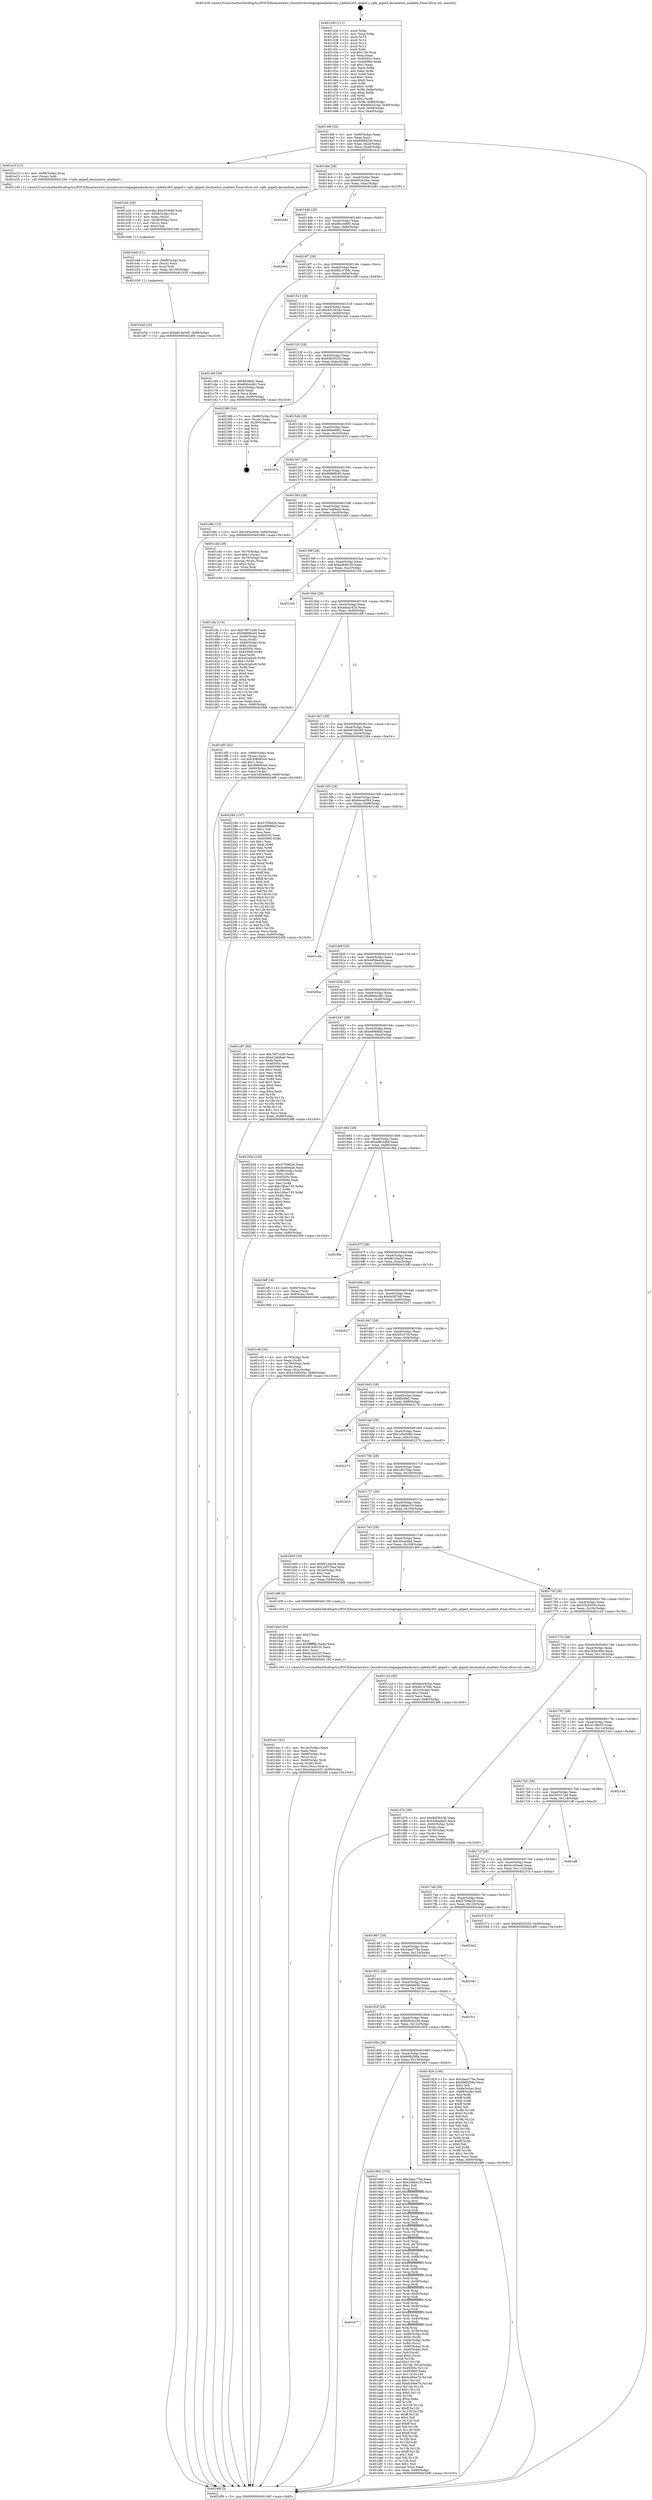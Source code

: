 digraph "0x401430" {
  label = "0x401430 (/mnt/c/Users/mathe/Desktop/tcc/POCII/binaries/extr_linuxdriversstagingmediadavinci_vpfedm365_ipipeif.c_vpfe_ipipeif_decimation_enabled_Final-ollvm.out::main(0))"
  labelloc = "t"
  node[shape=record]

  Entry [label="",width=0.3,height=0.3,shape=circle,fillcolor=black,style=filled]
  "0x40149f" [label="{
     0x40149f [32]\l
     | [instrs]\l
     &nbsp;&nbsp;0x40149f \<+6\>: mov -0x90(%rbp),%eax\l
     &nbsp;&nbsp;0x4014a5 \<+2\>: mov %eax,%ecx\l
     &nbsp;&nbsp;0x4014a7 \<+6\>: sub $0x80f3b236,%ecx\l
     &nbsp;&nbsp;0x4014ad \<+6\>: mov %eax,-0xa4(%rbp)\l
     &nbsp;&nbsp;0x4014b3 \<+6\>: mov %ecx,-0xa8(%rbp)\l
     &nbsp;&nbsp;0x4014b9 \<+6\>: je 0000000000401e1f \<main+0x9ef\>\l
  }"]
  "0x401e1f" [label="{
     0x401e1f [12]\l
     | [instrs]\l
     &nbsp;&nbsp;0x401e1f \<+4\>: mov -0x68(%rbp),%rax\l
     &nbsp;&nbsp;0x401e23 \<+3\>: mov (%rax),%rdi\l
     &nbsp;&nbsp;0x401e26 \<+5\>: call 0000000000401240 \<vpfe_ipipeif_decimation_enabled\>\l
     | [calls]\l
     &nbsp;&nbsp;0x401240 \{1\} (/mnt/c/Users/mathe/Desktop/tcc/POCII/binaries/extr_linuxdriversstagingmediadavinci_vpfedm365_ipipeif.c_vpfe_ipipeif_decimation_enabled_Final-ollvm.out::vpfe_ipipeif_decimation_enabled)\l
  }"]
  "0x4014bf" [label="{
     0x4014bf [28]\l
     | [instrs]\l
     &nbsp;&nbsp;0x4014bf \<+5\>: jmp 00000000004014c4 \<main+0x94\>\l
     &nbsp;&nbsp;0x4014c4 \<+6\>: mov -0xa4(%rbp),%eax\l
     &nbsp;&nbsp;0x4014ca \<+5\>: sub $0x852a34ac,%eax\l
     &nbsp;&nbsp;0x4014cf \<+6\>: mov %eax,-0xac(%rbp)\l
     &nbsp;&nbsp;0x4014d5 \<+6\>: je 0000000000402481 \<main+0x1051\>\l
  }"]
  Exit [label="",width=0.3,height=0.3,shape=circle,fillcolor=black,style=filled,peripheries=2]
  "0x402481" [label="{
     0x402481\l
  }", style=dashed]
  "0x4014db" [label="{
     0x4014db [28]\l
     | [instrs]\l
     &nbsp;&nbsp;0x4014db \<+5\>: jmp 00000000004014e0 \<main+0xb0\>\l
     &nbsp;&nbsp;0x4014e0 \<+6\>: mov -0xa4(%rbp),%eax\l
     &nbsp;&nbsp;0x4014e6 \<+5\>: sub $0x88cc0890,%eax\l
     &nbsp;&nbsp;0x4014eb \<+6\>: mov %eax,-0xb0(%rbp)\l
     &nbsp;&nbsp;0x4014f1 \<+6\>: je 0000000000402041 \<main+0xc11\>\l
  }"]
  "0x401e5d" [label="{
     0x401e5d [15]\l
     | [instrs]\l
     &nbsp;&nbsp;0x401e5d \<+10\>: movl $0xb819a595,-0x90(%rbp)\l
     &nbsp;&nbsp;0x401e67 \<+5\>: jmp 00000000004024f9 \<main+0x10c9\>\l
  }"]
  "0x402041" [label="{
     0x402041\l
  }", style=dashed]
  "0x4014f7" [label="{
     0x4014f7 [28]\l
     | [instrs]\l
     &nbsp;&nbsp;0x4014f7 \<+5\>: jmp 00000000004014fc \<main+0xcc\>\l
     &nbsp;&nbsp;0x4014fc \<+6\>: mov -0xa4(%rbp),%eax\l
     &nbsp;&nbsp;0x401502 \<+5\>: sub $0x8d14708c,%eax\l
     &nbsp;&nbsp;0x401507 \<+6\>: mov %eax,-0xb4(%rbp)\l
     &nbsp;&nbsp;0x40150d \<+6\>: je 0000000000401c69 \<main+0x839\>\l
  }"]
  "0x401e48" [label="{
     0x401e48 [21]\l
     | [instrs]\l
     &nbsp;&nbsp;0x401e48 \<+4\>: mov -0x68(%rbp),%rcx\l
     &nbsp;&nbsp;0x401e4c \<+3\>: mov (%rcx),%rcx\l
     &nbsp;&nbsp;0x401e4f \<+3\>: mov %rcx,%rdi\l
     &nbsp;&nbsp;0x401e52 \<+6\>: mov %eax,-0x150(%rbp)\l
     &nbsp;&nbsp;0x401e58 \<+5\>: call 0000000000401030 \<free@plt\>\l
     | [calls]\l
     &nbsp;&nbsp;0x401030 \{1\} (unknown)\l
  }"]
  "0x401c69" [label="{
     0x401c69 [30]\l
     | [instrs]\l
     &nbsp;&nbsp;0x401c69 \<+5\>: mov $0x8828bfc,%eax\l
     &nbsp;&nbsp;0x401c6e \<+5\>: mov $0xd064cdb1,%ecx\l
     &nbsp;&nbsp;0x401c73 \<+3\>: mov -0x2c(%rbp),%edx\l
     &nbsp;&nbsp;0x401c76 \<+3\>: cmp $0x0,%edx\l
     &nbsp;&nbsp;0x401c79 \<+3\>: cmove %ecx,%eax\l
     &nbsp;&nbsp;0x401c7c \<+6\>: mov %eax,-0x90(%rbp)\l
     &nbsp;&nbsp;0x401c82 \<+5\>: jmp 00000000004024f9 \<main+0x10c9\>\l
  }"]
  "0x401513" [label="{
     0x401513 [28]\l
     | [instrs]\l
     &nbsp;&nbsp;0x401513 \<+5\>: jmp 0000000000401518 \<main+0xe8\>\l
     &nbsp;&nbsp;0x401518 \<+6\>: mov -0xa4(%rbp),%eax\l
     &nbsp;&nbsp;0x40151e \<+5\>: sub $0x9313e1dc,%eax\l
     &nbsp;&nbsp;0x401523 \<+6\>: mov %eax,-0xb8(%rbp)\l
     &nbsp;&nbsp;0x401529 \<+6\>: je 0000000000401e6c \<main+0xa3c\>\l
  }"]
  "0x401e2b" [label="{
     0x401e2b [29]\l
     | [instrs]\l
     &nbsp;&nbsp;0x401e2b \<+10\>: movabs $0x4030d6,%rdi\l
     &nbsp;&nbsp;0x401e35 \<+4\>: mov -0x58(%rbp),%rcx\l
     &nbsp;&nbsp;0x401e39 \<+2\>: mov %eax,(%rcx)\l
     &nbsp;&nbsp;0x401e3b \<+4\>: mov -0x58(%rbp),%rcx\l
     &nbsp;&nbsp;0x401e3f \<+2\>: mov (%rcx),%esi\l
     &nbsp;&nbsp;0x401e41 \<+2\>: mov $0x0,%al\l
     &nbsp;&nbsp;0x401e43 \<+5\>: call 0000000000401040 \<printf@plt\>\l
     | [calls]\l
     &nbsp;&nbsp;0x401040 \{1\} (unknown)\l
  }"]
  "0x401e6c" [label="{
     0x401e6c\l
  }", style=dashed]
  "0x40152f" [label="{
     0x40152f [28]\l
     | [instrs]\l
     &nbsp;&nbsp;0x40152f \<+5\>: jmp 0000000000401534 \<main+0x104\>\l
     &nbsp;&nbsp;0x401534 \<+6\>: mov -0xa4(%rbp),%eax\l
     &nbsp;&nbsp;0x40153a \<+5\>: sub $0x94625253,%eax\l
     &nbsp;&nbsp;0x40153f \<+6\>: mov %eax,-0xbc(%rbp)\l
     &nbsp;&nbsp;0x401545 \<+6\>: je 0000000000402389 \<main+0xf59\>\l
  }"]
  "0x401dcc" [label="{
     0x401dcc [41]\l
     | [instrs]\l
     &nbsp;&nbsp;0x401dcc \<+6\>: mov -0x14c(%rbp),%ecx\l
     &nbsp;&nbsp;0x401dd2 \<+3\>: imul %eax,%ecx\l
     &nbsp;&nbsp;0x401dd5 \<+4\>: mov -0x68(%rbp),%rsi\l
     &nbsp;&nbsp;0x401dd9 \<+3\>: mov (%rsi),%rsi\l
     &nbsp;&nbsp;0x401ddc \<+4\>: mov -0x60(%rbp),%rdi\l
     &nbsp;&nbsp;0x401de0 \<+3\>: movslq (%rdi),%rdi\l
     &nbsp;&nbsp;0x401de3 \<+3\>: mov %ecx,(%rsi,%rdi,4)\l
     &nbsp;&nbsp;0x401de6 \<+10\>: movl $0xadaa2425,-0x90(%rbp)\l
     &nbsp;&nbsp;0x401df0 \<+5\>: jmp 00000000004024f9 \<main+0x10c9\>\l
  }"]
  "0x402389" [label="{
     0x402389 [24]\l
     | [instrs]\l
     &nbsp;&nbsp;0x402389 \<+7\>: mov -0x88(%rbp),%rax\l
     &nbsp;&nbsp;0x402390 \<+2\>: mov (%rax),%eax\l
     &nbsp;&nbsp;0x402392 \<+4\>: lea -0x28(%rbp),%rsp\l
     &nbsp;&nbsp;0x402396 \<+1\>: pop %rbx\l
     &nbsp;&nbsp;0x402397 \<+2\>: pop %r12\l
     &nbsp;&nbsp;0x402399 \<+2\>: pop %r13\l
     &nbsp;&nbsp;0x40239b \<+2\>: pop %r14\l
     &nbsp;&nbsp;0x40239d \<+2\>: pop %r15\l
     &nbsp;&nbsp;0x40239f \<+1\>: pop %rbp\l
     &nbsp;&nbsp;0x4023a0 \<+1\>: ret\l
  }"]
  "0x40154b" [label="{
     0x40154b [28]\l
     | [instrs]\l
     &nbsp;&nbsp;0x40154b \<+5\>: jmp 0000000000401550 \<main+0x120\>\l
     &nbsp;&nbsp;0x401550 \<+6\>: mov -0xa4(%rbp),%eax\l
     &nbsp;&nbsp;0x401556 \<+5\>: sub $0x969a9d82,%eax\l
     &nbsp;&nbsp;0x40155b \<+6\>: mov %eax,-0xc0(%rbp)\l
     &nbsp;&nbsp;0x401561 \<+6\>: je 0000000000401b7e \<main+0x74e\>\l
  }"]
  "0x401da4" [label="{
     0x401da4 [40]\l
     | [instrs]\l
     &nbsp;&nbsp;0x401da4 \<+5\>: mov $0x2,%ecx\l
     &nbsp;&nbsp;0x401da9 \<+1\>: cltd\l
     &nbsp;&nbsp;0x401daa \<+2\>: idiv %ecx\l
     &nbsp;&nbsp;0x401dac \<+6\>: imul $0xfffffffe,%edx,%ecx\l
     &nbsp;&nbsp;0x401db2 \<+6\>: sub $0xdc3cb325,%ecx\l
     &nbsp;&nbsp;0x401db8 \<+3\>: add $0x1,%ecx\l
     &nbsp;&nbsp;0x401dbb \<+6\>: add $0xdc3cb325,%ecx\l
     &nbsp;&nbsp;0x401dc1 \<+6\>: mov %ecx,-0x14c(%rbp)\l
     &nbsp;&nbsp;0x401dc7 \<+5\>: call 0000000000401160 \<next_i\>\l
     | [calls]\l
     &nbsp;&nbsp;0x401160 \{1\} (/mnt/c/Users/mathe/Desktop/tcc/POCII/binaries/extr_linuxdriversstagingmediadavinci_vpfedm365_ipipeif.c_vpfe_ipipeif_decimation_enabled_Final-ollvm.out::next_i)\l
  }"]
  "0x401b7e" [label="{
     0x401b7e\l
  }", style=dashed]
  "0x401567" [label="{
     0x401567 [28]\l
     | [instrs]\l
     &nbsp;&nbsp;0x401567 \<+5\>: jmp 000000000040156c \<main+0x13c\>\l
     &nbsp;&nbsp;0x40156c \<+6\>: mov -0xa4(%rbp),%eax\l
     &nbsp;&nbsp;0x401572 \<+5\>: sub $0x99886c83,%eax\l
     &nbsp;&nbsp;0x401577 \<+6\>: mov %eax,-0xc4(%rbp)\l
     &nbsp;&nbsp;0x40157d \<+6\>: je 0000000000401d6c \<main+0x93c\>\l
  }"]
  "0x401cfa" [label="{
     0x401cfa [114]\l
     | [instrs]\l
     &nbsp;&nbsp;0x401cfa \<+5\>: mov $0x76f7c236,%ecx\l
     &nbsp;&nbsp;0x401cff \<+5\>: mov $0x99886c83,%edx\l
     &nbsp;&nbsp;0x401d04 \<+4\>: mov -0x68(%rbp),%rdi\l
     &nbsp;&nbsp;0x401d08 \<+3\>: mov %rax,(%rdi)\l
     &nbsp;&nbsp;0x401d0b \<+4\>: mov -0x60(%rbp),%rax\l
     &nbsp;&nbsp;0x401d0f \<+6\>: movl $0x0,(%rax)\l
     &nbsp;&nbsp;0x401d15 \<+7\>: mov 0x40505c,%esi\l
     &nbsp;&nbsp;0x401d1c \<+8\>: mov 0x405060,%r8d\l
     &nbsp;&nbsp;0x401d24 \<+3\>: mov %esi,%r9d\l
     &nbsp;&nbsp;0x401d27 \<+7\>: sub $0xcb2afcc9,%r9d\l
     &nbsp;&nbsp;0x401d2e \<+4\>: sub $0x1,%r9d\l
     &nbsp;&nbsp;0x401d32 \<+7\>: add $0xcb2afcc9,%r9d\l
     &nbsp;&nbsp;0x401d39 \<+4\>: imul %r9d,%esi\l
     &nbsp;&nbsp;0x401d3d \<+3\>: and $0x1,%esi\l
     &nbsp;&nbsp;0x401d40 \<+3\>: cmp $0x0,%esi\l
     &nbsp;&nbsp;0x401d43 \<+4\>: sete %r10b\l
     &nbsp;&nbsp;0x401d47 \<+4\>: cmp $0xa,%r8d\l
     &nbsp;&nbsp;0x401d4b \<+4\>: setl %r11b\l
     &nbsp;&nbsp;0x401d4f \<+3\>: mov %r10b,%bl\l
     &nbsp;&nbsp;0x401d52 \<+3\>: and %r11b,%bl\l
     &nbsp;&nbsp;0x401d55 \<+3\>: xor %r11b,%r10b\l
     &nbsp;&nbsp;0x401d58 \<+3\>: or %r10b,%bl\l
     &nbsp;&nbsp;0x401d5b \<+3\>: test $0x1,%bl\l
     &nbsp;&nbsp;0x401d5e \<+3\>: cmovne %edx,%ecx\l
     &nbsp;&nbsp;0x401d61 \<+6\>: mov %ecx,-0x90(%rbp)\l
     &nbsp;&nbsp;0x401d67 \<+5\>: jmp 00000000004024f9 \<main+0x10c9\>\l
  }"]
  "0x401d6c" [label="{
     0x401d6c [15]\l
     | [instrs]\l
     &nbsp;&nbsp;0x401d6c \<+10\>: movl $0x345ec69a,-0x90(%rbp)\l
     &nbsp;&nbsp;0x401d76 \<+5\>: jmp 00000000004024f9 \<main+0x10c9\>\l
  }"]
  "0x401583" [label="{
     0x401583 [28]\l
     | [instrs]\l
     &nbsp;&nbsp;0x401583 \<+5\>: jmp 0000000000401588 \<main+0x158\>\l
     &nbsp;&nbsp;0x401588 \<+6\>: mov -0xa4(%rbp),%eax\l
     &nbsp;&nbsp;0x40158e \<+5\>: sub $0xa7a6dba0,%eax\l
     &nbsp;&nbsp;0x401593 \<+6\>: mov %eax,-0xc8(%rbp)\l
     &nbsp;&nbsp;0x401599 \<+6\>: je 0000000000401cdd \<main+0x8ad\>\l
  }"]
  "0x401c0f" [label="{
     0x401c0f [30]\l
     | [instrs]\l
     &nbsp;&nbsp;0x401c0f \<+4\>: mov -0x78(%rbp),%rdi\l
     &nbsp;&nbsp;0x401c13 \<+2\>: mov %eax,(%rdi)\l
     &nbsp;&nbsp;0x401c15 \<+4\>: mov -0x78(%rbp),%rdi\l
     &nbsp;&nbsp;0x401c19 \<+2\>: mov (%rdi),%eax\l
     &nbsp;&nbsp;0x401c1b \<+3\>: mov %eax,-0x2c(%rbp)\l
     &nbsp;&nbsp;0x401c1e \<+10\>: movl $0x3329203e,-0x90(%rbp)\l
     &nbsp;&nbsp;0x401c28 \<+5\>: jmp 00000000004024f9 \<main+0x10c9\>\l
  }"]
  "0x401cdd" [label="{
     0x401cdd [29]\l
     | [instrs]\l
     &nbsp;&nbsp;0x401cdd \<+4\>: mov -0x70(%rbp),%rax\l
     &nbsp;&nbsp;0x401ce1 \<+6\>: movl $0x1,(%rax)\l
     &nbsp;&nbsp;0x401ce7 \<+4\>: mov -0x70(%rbp),%rax\l
     &nbsp;&nbsp;0x401ceb \<+3\>: movslq (%rax),%rax\l
     &nbsp;&nbsp;0x401cee \<+4\>: shl $0x2,%rax\l
     &nbsp;&nbsp;0x401cf2 \<+3\>: mov %rax,%rdi\l
     &nbsp;&nbsp;0x401cf5 \<+5\>: call 0000000000401050 \<malloc@plt\>\l
     | [calls]\l
     &nbsp;&nbsp;0x401050 \{1\} (unknown)\l
  }"]
  "0x40159f" [label="{
     0x40159f [28]\l
     | [instrs]\l
     &nbsp;&nbsp;0x40159f \<+5\>: jmp 00000000004015a4 \<main+0x174\>\l
     &nbsp;&nbsp;0x4015a4 \<+6\>: mov -0xa4(%rbp),%eax\l
     &nbsp;&nbsp;0x4015aa \<+5\>: sub $0xac6061f5,%eax\l
     &nbsp;&nbsp;0x4015af \<+6\>: mov %eax,-0xcc(%rbp)\l
     &nbsp;&nbsp;0x4015b5 \<+6\>: je 0000000000402169 \<main+0xd39\>\l
  }"]
  "0x401877" [label="{
     0x401877\l
  }", style=dashed]
  "0x402169" [label="{
     0x402169\l
  }", style=dashed]
  "0x4015bb" [label="{
     0x4015bb [28]\l
     | [instrs]\l
     &nbsp;&nbsp;0x4015bb \<+5\>: jmp 00000000004015c0 \<main+0x190\>\l
     &nbsp;&nbsp;0x4015c0 \<+6\>: mov -0xa4(%rbp),%eax\l
     &nbsp;&nbsp;0x4015c6 \<+5\>: sub $0xadaa2425,%eax\l
     &nbsp;&nbsp;0x4015cb \<+6\>: mov %eax,-0xd0(%rbp)\l
     &nbsp;&nbsp;0x4015d1 \<+6\>: je 0000000000401df5 \<main+0x9c5\>\l
  }"]
  "0x401993" [label="{
     0x401993 [370]\l
     | [instrs]\l
     &nbsp;&nbsp;0x401993 \<+5\>: mov $0x5aea779a,%eax\l
     &nbsp;&nbsp;0x401998 \<+5\>: mov $0x248b6103,%ecx\l
     &nbsp;&nbsp;0x40199d \<+2\>: mov $0x1,%dl\l
     &nbsp;&nbsp;0x40199f \<+3\>: mov %rsp,%rsi\l
     &nbsp;&nbsp;0x4019a2 \<+4\>: add $0xfffffffffffffff0,%rsi\l
     &nbsp;&nbsp;0x4019a6 \<+3\>: mov %rsi,%rsp\l
     &nbsp;&nbsp;0x4019a9 \<+7\>: mov %rsi,-0x88(%rbp)\l
     &nbsp;&nbsp;0x4019b0 \<+3\>: mov %rsp,%rsi\l
     &nbsp;&nbsp;0x4019b3 \<+4\>: add $0xfffffffffffffff0,%rsi\l
     &nbsp;&nbsp;0x4019b7 \<+3\>: mov %rsi,%rsp\l
     &nbsp;&nbsp;0x4019ba \<+3\>: mov %rsp,%rdi\l
     &nbsp;&nbsp;0x4019bd \<+4\>: add $0xfffffffffffffff0,%rdi\l
     &nbsp;&nbsp;0x4019c1 \<+3\>: mov %rdi,%rsp\l
     &nbsp;&nbsp;0x4019c4 \<+4\>: mov %rdi,-0x80(%rbp)\l
     &nbsp;&nbsp;0x4019c8 \<+3\>: mov %rsp,%rdi\l
     &nbsp;&nbsp;0x4019cb \<+4\>: add $0xfffffffffffffff0,%rdi\l
     &nbsp;&nbsp;0x4019cf \<+3\>: mov %rdi,%rsp\l
     &nbsp;&nbsp;0x4019d2 \<+4\>: mov %rdi,-0x78(%rbp)\l
     &nbsp;&nbsp;0x4019d6 \<+3\>: mov %rsp,%rdi\l
     &nbsp;&nbsp;0x4019d9 \<+4\>: add $0xfffffffffffffff0,%rdi\l
     &nbsp;&nbsp;0x4019dd \<+3\>: mov %rdi,%rsp\l
     &nbsp;&nbsp;0x4019e0 \<+4\>: mov %rdi,-0x70(%rbp)\l
     &nbsp;&nbsp;0x4019e4 \<+3\>: mov %rsp,%rdi\l
     &nbsp;&nbsp;0x4019e7 \<+4\>: add $0xfffffffffffffff0,%rdi\l
     &nbsp;&nbsp;0x4019eb \<+3\>: mov %rdi,%rsp\l
     &nbsp;&nbsp;0x4019ee \<+4\>: mov %rdi,-0x68(%rbp)\l
     &nbsp;&nbsp;0x4019f2 \<+3\>: mov %rsp,%rdi\l
     &nbsp;&nbsp;0x4019f5 \<+4\>: add $0xfffffffffffffff0,%rdi\l
     &nbsp;&nbsp;0x4019f9 \<+3\>: mov %rdi,%rsp\l
     &nbsp;&nbsp;0x4019fc \<+4\>: mov %rdi,-0x60(%rbp)\l
     &nbsp;&nbsp;0x401a00 \<+3\>: mov %rsp,%rdi\l
     &nbsp;&nbsp;0x401a03 \<+4\>: add $0xfffffffffffffff0,%rdi\l
     &nbsp;&nbsp;0x401a07 \<+3\>: mov %rdi,%rsp\l
     &nbsp;&nbsp;0x401a0a \<+4\>: mov %rdi,-0x58(%rbp)\l
     &nbsp;&nbsp;0x401a0e \<+3\>: mov %rsp,%rdi\l
     &nbsp;&nbsp;0x401a11 \<+4\>: add $0xfffffffffffffff0,%rdi\l
     &nbsp;&nbsp;0x401a15 \<+3\>: mov %rdi,%rsp\l
     &nbsp;&nbsp;0x401a18 \<+4\>: mov %rdi,-0x50(%rbp)\l
     &nbsp;&nbsp;0x401a1c \<+3\>: mov %rsp,%rdi\l
     &nbsp;&nbsp;0x401a1f \<+4\>: add $0xfffffffffffffff0,%rdi\l
     &nbsp;&nbsp;0x401a23 \<+3\>: mov %rdi,%rsp\l
     &nbsp;&nbsp;0x401a26 \<+4\>: mov %rdi,-0x48(%rbp)\l
     &nbsp;&nbsp;0x401a2a \<+3\>: mov %rsp,%rdi\l
     &nbsp;&nbsp;0x401a2d \<+4\>: add $0xfffffffffffffff0,%rdi\l
     &nbsp;&nbsp;0x401a31 \<+3\>: mov %rdi,%rsp\l
     &nbsp;&nbsp;0x401a34 \<+4\>: mov %rdi,-0x40(%rbp)\l
     &nbsp;&nbsp;0x401a38 \<+3\>: mov %rsp,%rdi\l
     &nbsp;&nbsp;0x401a3b \<+4\>: add $0xfffffffffffffff0,%rdi\l
     &nbsp;&nbsp;0x401a3f \<+3\>: mov %rdi,%rsp\l
     &nbsp;&nbsp;0x401a42 \<+4\>: mov %rdi,-0x38(%rbp)\l
     &nbsp;&nbsp;0x401a46 \<+7\>: mov -0x88(%rbp),%rdi\l
     &nbsp;&nbsp;0x401a4d \<+6\>: movl $0x0,(%rdi)\l
     &nbsp;&nbsp;0x401a53 \<+7\>: mov -0x94(%rbp),%r8d\l
     &nbsp;&nbsp;0x401a5a \<+3\>: mov %r8d,(%rsi)\l
     &nbsp;&nbsp;0x401a5d \<+4\>: mov -0x80(%rbp),%rdi\l
     &nbsp;&nbsp;0x401a61 \<+7\>: mov -0xa0(%rbp),%r9\l
     &nbsp;&nbsp;0x401a68 \<+3\>: mov %r9,(%rdi)\l
     &nbsp;&nbsp;0x401a6b \<+3\>: cmpl $0x2,(%rsi)\l
     &nbsp;&nbsp;0x401a6e \<+4\>: setne %r10b\l
     &nbsp;&nbsp;0x401a72 \<+4\>: and $0x1,%r10b\l
     &nbsp;&nbsp;0x401a76 \<+4\>: mov %r10b,-0x2d(%rbp)\l
     &nbsp;&nbsp;0x401a7a \<+8\>: mov 0x40505c,%r11d\l
     &nbsp;&nbsp;0x401a82 \<+7\>: mov 0x405060,%ebx\l
     &nbsp;&nbsp;0x401a89 \<+3\>: mov %r11d,%r14d\l
     &nbsp;&nbsp;0x401a8c \<+7\>: sub $0x6c06ee7b,%r14d\l
     &nbsp;&nbsp;0x401a93 \<+4\>: sub $0x1,%r14d\l
     &nbsp;&nbsp;0x401a97 \<+7\>: add $0x6c06ee7b,%r14d\l
     &nbsp;&nbsp;0x401a9e \<+4\>: imul %r14d,%r11d\l
     &nbsp;&nbsp;0x401aa2 \<+4\>: and $0x1,%r11d\l
     &nbsp;&nbsp;0x401aa6 \<+4\>: cmp $0x0,%r11d\l
     &nbsp;&nbsp;0x401aaa \<+4\>: sete %r10b\l
     &nbsp;&nbsp;0x401aae \<+3\>: cmp $0xa,%ebx\l
     &nbsp;&nbsp;0x401ab1 \<+4\>: setl %r15b\l
     &nbsp;&nbsp;0x401ab5 \<+3\>: mov %r10b,%r12b\l
     &nbsp;&nbsp;0x401ab8 \<+4\>: xor $0xff,%r12b\l
     &nbsp;&nbsp;0x401abc \<+3\>: mov %r15b,%r13b\l
     &nbsp;&nbsp;0x401abf \<+4\>: xor $0xff,%r13b\l
     &nbsp;&nbsp;0x401ac3 \<+3\>: xor $0x1,%dl\l
     &nbsp;&nbsp;0x401ac6 \<+3\>: mov %r12b,%sil\l
     &nbsp;&nbsp;0x401ac9 \<+4\>: and $0xff,%sil\l
     &nbsp;&nbsp;0x401acd \<+3\>: and %dl,%r10b\l
     &nbsp;&nbsp;0x401ad0 \<+3\>: mov %r13b,%dil\l
     &nbsp;&nbsp;0x401ad3 \<+4\>: and $0xff,%dil\l
     &nbsp;&nbsp;0x401ad7 \<+3\>: and %dl,%r15b\l
     &nbsp;&nbsp;0x401ada \<+3\>: or %r10b,%sil\l
     &nbsp;&nbsp;0x401add \<+3\>: or %r15b,%dil\l
     &nbsp;&nbsp;0x401ae0 \<+3\>: xor %dil,%sil\l
     &nbsp;&nbsp;0x401ae3 \<+3\>: or %r13b,%r12b\l
     &nbsp;&nbsp;0x401ae6 \<+4\>: xor $0xff,%r12b\l
     &nbsp;&nbsp;0x401aea \<+3\>: or $0x1,%dl\l
     &nbsp;&nbsp;0x401aed \<+3\>: and %dl,%r12b\l
     &nbsp;&nbsp;0x401af0 \<+3\>: or %r12b,%sil\l
     &nbsp;&nbsp;0x401af3 \<+4\>: test $0x1,%sil\l
     &nbsp;&nbsp;0x401af7 \<+3\>: cmovne %ecx,%eax\l
     &nbsp;&nbsp;0x401afa \<+6\>: mov %eax,-0x90(%rbp)\l
     &nbsp;&nbsp;0x401b00 \<+5\>: jmp 00000000004024f9 \<main+0x10c9\>\l
  }"]
  "0x401df5" [label="{
     0x401df5 [42]\l
     | [instrs]\l
     &nbsp;&nbsp;0x401df5 \<+4\>: mov -0x60(%rbp),%rax\l
     &nbsp;&nbsp;0x401df9 \<+2\>: mov (%rax),%ecx\l
     &nbsp;&nbsp;0x401dfb \<+6\>: sub $0x308092e4,%ecx\l
     &nbsp;&nbsp;0x401e01 \<+3\>: add $0x1,%ecx\l
     &nbsp;&nbsp;0x401e04 \<+6\>: add $0x308092e4,%ecx\l
     &nbsp;&nbsp;0x401e0a \<+4\>: mov -0x60(%rbp),%rax\l
     &nbsp;&nbsp;0x401e0e \<+2\>: mov %ecx,(%rax)\l
     &nbsp;&nbsp;0x401e10 \<+10\>: movl $0x345ec69a,-0x90(%rbp)\l
     &nbsp;&nbsp;0x401e1a \<+5\>: jmp 00000000004024f9 \<main+0x10c9\>\l
  }"]
  "0x4015d7" [label="{
     0x4015d7 [28]\l
     | [instrs]\l
     &nbsp;&nbsp;0x4015d7 \<+5\>: jmp 00000000004015dc \<main+0x1ac\>\l
     &nbsp;&nbsp;0x4015dc \<+6\>: mov -0xa4(%rbp),%eax\l
     &nbsp;&nbsp;0x4015e2 \<+5\>: sub $0xb819a595,%eax\l
     &nbsp;&nbsp;0x4015e7 \<+6\>: mov %eax,-0xd4(%rbp)\l
     &nbsp;&nbsp;0x4015ed \<+6\>: je 0000000000402284 \<main+0xe54\>\l
  }"]
  "0x401430" [label="{
     0x401430 [111]\l
     | [instrs]\l
     &nbsp;&nbsp;0x401430 \<+1\>: push %rbp\l
     &nbsp;&nbsp;0x401431 \<+3\>: mov %rsp,%rbp\l
     &nbsp;&nbsp;0x401434 \<+2\>: push %r15\l
     &nbsp;&nbsp;0x401436 \<+2\>: push %r14\l
     &nbsp;&nbsp;0x401438 \<+2\>: push %r13\l
     &nbsp;&nbsp;0x40143a \<+2\>: push %r12\l
     &nbsp;&nbsp;0x40143c \<+1\>: push %rbx\l
     &nbsp;&nbsp;0x40143d \<+7\>: sub $0x138,%rsp\l
     &nbsp;&nbsp;0x401444 \<+2\>: xor %eax,%eax\l
     &nbsp;&nbsp;0x401446 \<+7\>: mov 0x40505c,%ecx\l
     &nbsp;&nbsp;0x40144d \<+7\>: mov 0x405060,%edx\l
     &nbsp;&nbsp;0x401454 \<+3\>: sub $0x1,%eax\l
     &nbsp;&nbsp;0x401457 \<+3\>: mov %ecx,%r8d\l
     &nbsp;&nbsp;0x40145a \<+3\>: add %eax,%r8d\l
     &nbsp;&nbsp;0x40145d \<+4\>: imul %r8d,%ecx\l
     &nbsp;&nbsp;0x401461 \<+3\>: and $0x1,%ecx\l
     &nbsp;&nbsp;0x401464 \<+3\>: cmp $0x0,%ecx\l
     &nbsp;&nbsp;0x401467 \<+4\>: sete %r9b\l
     &nbsp;&nbsp;0x40146b \<+4\>: and $0x1,%r9b\l
     &nbsp;&nbsp;0x40146f \<+7\>: mov %r9b,-0x8a(%rbp)\l
     &nbsp;&nbsp;0x401476 \<+3\>: cmp $0xa,%edx\l
     &nbsp;&nbsp;0x401479 \<+4\>: setl %r9b\l
     &nbsp;&nbsp;0x40147d \<+4\>: and $0x1,%r9b\l
     &nbsp;&nbsp;0x401481 \<+7\>: mov %r9b,-0x89(%rbp)\l
     &nbsp;&nbsp;0x401488 \<+10\>: movl $0x60b3a1bd,-0x90(%rbp)\l
     &nbsp;&nbsp;0x401492 \<+6\>: mov %edi,-0x94(%rbp)\l
     &nbsp;&nbsp;0x401498 \<+7\>: mov %rsi,-0xa0(%rbp)\l
  }"]
  "0x402284" [label="{
     0x402284 [137]\l
     | [instrs]\l
     &nbsp;&nbsp;0x402284 \<+5\>: mov $0x57f38d26,%eax\l
     &nbsp;&nbsp;0x402289 \<+5\>: mov $0xe8968faf,%ecx\l
     &nbsp;&nbsp;0x40228e \<+2\>: mov $0x1,%dl\l
     &nbsp;&nbsp;0x402290 \<+2\>: xor %esi,%esi\l
     &nbsp;&nbsp;0x402292 \<+7\>: mov 0x40505c,%edi\l
     &nbsp;&nbsp;0x402299 \<+8\>: mov 0x405060,%r8d\l
     &nbsp;&nbsp;0x4022a1 \<+3\>: sub $0x1,%esi\l
     &nbsp;&nbsp;0x4022a4 \<+3\>: mov %edi,%r9d\l
     &nbsp;&nbsp;0x4022a7 \<+3\>: add %esi,%r9d\l
     &nbsp;&nbsp;0x4022aa \<+4\>: imul %r9d,%edi\l
     &nbsp;&nbsp;0x4022ae \<+3\>: and $0x1,%edi\l
     &nbsp;&nbsp;0x4022b1 \<+3\>: cmp $0x0,%edi\l
     &nbsp;&nbsp;0x4022b4 \<+4\>: sete %r10b\l
     &nbsp;&nbsp;0x4022b8 \<+4\>: cmp $0xa,%r8d\l
     &nbsp;&nbsp;0x4022bc \<+4\>: setl %r11b\l
     &nbsp;&nbsp;0x4022c0 \<+3\>: mov %r10b,%bl\l
     &nbsp;&nbsp;0x4022c3 \<+3\>: xor $0xff,%bl\l
     &nbsp;&nbsp;0x4022c6 \<+3\>: mov %r11b,%r14b\l
     &nbsp;&nbsp;0x4022c9 \<+4\>: xor $0xff,%r14b\l
     &nbsp;&nbsp;0x4022cd \<+3\>: xor $0x0,%dl\l
     &nbsp;&nbsp;0x4022d0 \<+3\>: mov %bl,%r15b\l
     &nbsp;&nbsp;0x4022d3 \<+4\>: and $0x0,%r15b\l
     &nbsp;&nbsp;0x4022d7 \<+3\>: and %dl,%r10b\l
     &nbsp;&nbsp;0x4022da \<+3\>: mov %r14b,%r12b\l
     &nbsp;&nbsp;0x4022dd \<+4\>: and $0x0,%r12b\l
     &nbsp;&nbsp;0x4022e1 \<+3\>: and %dl,%r11b\l
     &nbsp;&nbsp;0x4022e4 \<+3\>: or %r10b,%r15b\l
     &nbsp;&nbsp;0x4022e7 \<+3\>: or %r11b,%r12b\l
     &nbsp;&nbsp;0x4022ea \<+3\>: xor %r12b,%r15b\l
     &nbsp;&nbsp;0x4022ed \<+3\>: or %r14b,%bl\l
     &nbsp;&nbsp;0x4022f0 \<+3\>: xor $0xff,%bl\l
     &nbsp;&nbsp;0x4022f3 \<+3\>: or $0x0,%dl\l
     &nbsp;&nbsp;0x4022f6 \<+2\>: and %dl,%bl\l
     &nbsp;&nbsp;0x4022f8 \<+3\>: or %bl,%r15b\l
     &nbsp;&nbsp;0x4022fb \<+4\>: test $0x1,%r15b\l
     &nbsp;&nbsp;0x4022ff \<+3\>: cmovne %ecx,%eax\l
     &nbsp;&nbsp;0x402302 \<+6\>: mov %eax,-0x90(%rbp)\l
     &nbsp;&nbsp;0x402308 \<+5\>: jmp 00000000004024f9 \<main+0x10c9\>\l
  }"]
  "0x4015f3" [label="{
     0x4015f3 [28]\l
     | [instrs]\l
     &nbsp;&nbsp;0x4015f3 \<+5\>: jmp 00000000004015f8 \<main+0x1c8\>\l
     &nbsp;&nbsp;0x4015f8 \<+6\>: mov -0xa4(%rbp),%eax\l
     &nbsp;&nbsp;0x4015fe \<+5\>: sub $0xbbce45b4,%eax\l
     &nbsp;&nbsp;0x401603 \<+6\>: mov %eax,-0xd8(%rbp)\l
     &nbsp;&nbsp;0x401609 \<+6\>: je 0000000000401c4b \<main+0x81b\>\l
  }"]
  "0x4024f9" [label="{
     0x4024f9 [5]\l
     | [instrs]\l
     &nbsp;&nbsp;0x4024f9 \<+5\>: jmp 000000000040149f \<main+0x6f\>\l
  }"]
  "0x401c4b" [label="{
     0x401c4b\l
  }", style=dashed]
  "0x40160f" [label="{
     0x40160f [28]\l
     | [instrs]\l
     &nbsp;&nbsp;0x40160f \<+5\>: jmp 0000000000401614 \<main+0x1e4\>\l
     &nbsp;&nbsp;0x401614 \<+6\>: mov -0xa4(%rbp),%eax\l
     &nbsp;&nbsp;0x40161a \<+5\>: sub $0xbd56e4da,%eax\l
     &nbsp;&nbsp;0x40161f \<+6\>: mov %eax,-0xdc(%rbp)\l
     &nbsp;&nbsp;0x401625 \<+6\>: je 00000000004020ca \<main+0xc9a\>\l
  }"]
  "0x40185b" [label="{
     0x40185b [28]\l
     | [instrs]\l
     &nbsp;&nbsp;0x40185b \<+5\>: jmp 0000000000401860 \<main+0x430\>\l
     &nbsp;&nbsp;0x401860 \<+6\>: mov -0xa4(%rbp),%eax\l
     &nbsp;&nbsp;0x401866 \<+5\>: sub $0x60fb299a,%eax\l
     &nbsp;&nbsp;0x40186b \<+6\>: mov %eax,-0x130(%rbp)\l
     &nbsp;&nbsp;0x401871 \<+6\>: je 0000000000401993 \<main+0x563\>\l
  }"]
  "0x4020ca" [label="{
     0x4020ca\l
  }", style=dashed]
  "0x40162b" [label="{
     0x40162b [28]\l
     | [instrs]\l
     &nbsp;&nbsp;0x40162b \<+5\>: jmp 0000000000401630 \<main+0x200\>\l
     &nbsp;&nbsp;0x401630 \<+6\>: mov -0xa4(%rbp),%eax\l
     &nbsp;&nbsp;0x401636 \<+5\>: sub $0xd064cdb1,%eax\l
     &nbsp;&nbsp;0x40163b \<+6\>: mov %eax,-0xe0(%rbp)\l
     &nbsp;&nbsp;0x401641 \<+6\>: je 0000000000401c87 \<main+0x857\>\l
  }"]
  "0x401929" [label="{
     0x401929 [106]\l
     | [instrs]\l
     &nbsp;&nbsp;0x401929 \<+5\>: mov $0x5aea779a,%eax\l
     &nbsp;&nbsp;0x40192e \<+5\>: mov $0x60fb299a,%ecx\l
     &nbsp;&nbsp;0x401933 \<+2\>: mov $0x1,%dl\l
     &nbsp;&nbsp;0x401935 \<+7\>: mov -0x8a(%rbp),%sil\l
     &nbsp;&nbsp;0x40193c \<+7\>: mov -0x89(%rbp),%dil\l
     &nbsp;&nbsp;0x401943 \<+3\>: mov %sil,%r8b\l
     &nbsp;&nbsp;0x401946 \<+4\>: xor $0xff,%r8b\l
     &nbsp;&nbsp;0x40194a \<+3\>: mov %dil,%r9b\l
     &nbsp;&nbsp;0x40194d \<+4\>: xor $0xff,%r9b\l
     &nbsp;&nbsp;0x401951 \<+3\>: xor $0x0,%dl\l
     &nbsp;&nbsp;0x401954 \<+3\>: mov %r8b,%r10b\l
     &nbsp;&nbsp;0x401957 \<+4\>: and $0x0,%r10b\l
     &nbsp;&nbsp;0x40195b \<+3\>: and %dl,%sil\l
     &nbsp;&nbsp;0x40195e \<+3\>: mov %r9b,%r11b\l
     &nbsp;&nbsp;0x401961 \<+4\>: and $0x0,%r11b\l
     &nbsp;&nbsp;0x401965 \<+3\>: and %dl,%dil\l
     &nbsp;&nbsp;0x401968 \<+3\>: or %sil,%r10b\l
     &nbsp;&nbsp;0x40196b \<+3\>: or %dil,%r11b\l
     &nbsp;&nbsp;0x40196e \<+3\>: xor %r11b,%r10b\l
     &nbsp;&nbsp;0x401971 \<+3\>: or %r9b,%r8b\l
     &nbsp;&nbsp;0x401974 \<+4\>: xor $0xff,%r8b\l
     &nbsp;&nbsp;0x401978 \<+3\>: or $0x0,%dl\l
     &nbsp;&nbsp;0x40197b \<+3\>: and %dl,%r8b\l
     &nbsp;&nbsp;0x40197e \<+3\>: or %r8b,%r10b\l
     &nbsp;&nbsp;0x401981 \<+4\>: test $0x1,%r10b\l
     &nbsp;&nbsp;0x401985 \<+3\>: cmovne %ecx,%eax\l
     &nbsp;&nbsp;0x401988 \<+6\>: mov %eax,-0x90(%rbp)\l
     &nbsp;&nbsp;0x40198e \<+5\>: jmp 00000000004024f9 \<main+0x10c9\>\l
  }"]
  "0x401c87" [label="{
     0x401c87 [86]\l
     | [instrs]\l
     &nbsp;&nbsp;0x401c87 \<+5\>: mov $0x76f7c236,%eax\l
     &nbsp;&nbsp;0x401c8c \<+5\>: mov $0xa7a6dba0,%ecx\l
     &nbsp;&nbsp;0x401c91 \<+2\>: xor %edx,%edx\l
     &nbsp;&nbsp;0x401c93 \<+7\>: mov 0x40505c,%esi\l
     &nbsp;&nbsp;0x401c9a \<+7\>: mov 0x405060,%edi\l
     &nbsp;&nbsp;0x401ca1 \<+3\>: sub $0x1,%edx\l
     &nbsp;&nbsp;0x401ca4 \<+3\>: mov %esi,%r8d\l
     &nbsp;&nbsp;0x401ca7 \<+3\>: add %edx,%r8d\l
     &nbsp;&nbsp;0x401caa \<+4\>: imul %r8d,%esi\l
     &nbsp;&nbsp;0x401cae \<+3\>: and $0x1,%esi\l
     &nbsp;&nbsp;0x401cb1 \<+3\>: cmp $0x0,%esi\l
     &nbsp;&nbsp;0x401cb4 \<+4\>: sete %r9b\l
     &nbsp;&nbsp;0x401cb8 \<+3\>: cmp $0xa,%edi\l
     &nbsp;&nbsp;0x401cbb \<+4\>: setl %r10b\l
     &nbsp;&nbsp;0x401cbf \<+3\>: mov %r9b,%r11b\l
     &nbsp;&nbsp;0x401cc2 \<+3\>: and %r10b,%r11b\l
     &nbsp;&nbsp;0x401cc5 \<+3\>: xor %r10b,%r9b\l
     &nbsp;&nbsp;0x401cc8 \<+3\>: or %r9b,%r11b\l
     &nbsp;&nbsp;0x401ccb \<+4\>: test $0x1,%r11b\l
     &nbsp;&nbsp;0x401ccf \<+3\>: cmovne %ecx,%eax\l
     &nbsp;&nbsp;0x401cd2 \<+6\>: mov %eax,-0x90(%rbp)\l
     &nbsp;&nbsp;0x401cd8 \<+5\>: jmp 00000000004024f9 \<main+0x10c9\>\l
  }"]
  "0x401647" [label="{
     0x401647 [28]\l
     | [instrs]\l
     &nbsp;&nbsp;0x401647 \<+5\>: jmp 000000000040164c \<main+0x21c\>\l
     &nbsp;&nbsp;0x40164c \<+6\>: mov -0xa4(%rbp),%eax\l
     &nbsp;&nbsp;0x401652 \<+5\>: sub $0xe8968faf,%eax\l
     &nbsp;&nbsp;0x401657 \<+6\>: mov %eax,-0xe4(%rbp)\l
     &nbsp;&nbsp;0x40165d \<+6\>: je 000000000040230d \<main+0xedd\>\l
  }"]
  "0x40183f" [label="{
     0x40183f [28]\l
     | [instrs]\l
     &nbsp;&nbsp;0x40183f \<+5\>: jmp 0000000000401844 \<main+0x414\>\l
     &nbsp;&nbsp;0x401844 \<+6\>: mov -0xa4(%rbp),%eax\l
     &nbsp;&nbsp;0x40184a \<+5\>: sub $0x60b3a1bd,%eax\l
     &nbsp;&nbsp;0x40184f \<+6\>: mov %eax,-0x12c(%rbp)\l
     &nbsp;&nbsp;0x401855 \<+6\>: je 0000000000401929 \<main+0x4f9\>\l
  }"]
  "0x40230d" [label="{
     0x40230d [109]\l
     | [instrs]\l
     &nbsp;&nbsp;0x40230d \<+5\>: mov $0x57f38d26,%eax\l
     &nbsp;&nbsp;0x402312 \<+5\>: mov $0x4ce50ea6,%ecx\l
     &nbsp;&nbsp;0x402317 \<+7\>: mov -0x88(%rbp),%rdx\l
     &nbsp;&nbsp;0x40231e \<+6\>: movl $0x0,(%rdx)\l
     &nbsp;&nbsp;0x402324 \<+7\>: mov 0x40505c,%esi\l
     &nbsp;&nbsp;0x40232b \<+7\>: mov 0x405060,%edi\l
     &nbsp;&nbsp;0x402332 \<+3\>: mov %esi,%r8d\l
     &nbsp;&nbsp;0x402335 \<+7\>: add $0x106ac743,%r8d\l
     &nbsp;&nbsp;0x40233c \<+4\>: sub $0x1,%r8d\l
     &nbsp;&nbsp;0x402340 \<+7\>: sub $0x106ac743,%r8d\l
     &nbsp;&nbsp;0x402347 \<+4\>: imul %r8d,%esi\l
     &nbsp;&nbsp;0x40234b \<+3\>: and $0x1,%esi\l
     &nbsp;&nbsp;0x40234e \<+3\>: cmp $0x0,%esi\l
     &nbsp;&nbsp;0x402351 \<+4\>: sete %r9b\l
     &nbsp;&nbsp;0x402355 \<+3\>: cmp $0xa,%edi\l
     &nbsp;&nbsp;0x402358 \<+4\>: setl %r10b\l
     &nbsp;&nbsp;0x40235c \<+3\>: mov %r9b,%r11b\l
     &nbsp;&nbsp;0x40235f \<+3\>: and %r10b,%r11b\l
     &nbsp;&nbsp;0x402362 \<+3\>: xor %r10b,%r9b\l
     &nbsp;&nbsp;0x402365 \<+3\>: or %r9b,%r11b\l
     &nbsp;&nbsp;0x402368 \<+4\>: test $0x1,%r11b\l
     &nbsp;&nbsp;0x40236c \<+3\>: cmovne %ecx,%eax\l
     &nbsp;&nbsp;0x40236f \<+6\>: mov %eax,-0x90(%rbp)\l
     &nbsp;&nbsp;0x402375 \<+5\>: jmp 00000000004024f9 \<main+0x10c9\>\l
  }"]
  "0x401663" [label="{
     0x401663 [28]\l
     | [instrs]\l
     &nbsp;&nbsp;0x401663 \<+5\>: jmp 0000000000401668 \<main+0x238\>\l
     &nbsp;&nbsp;0x401668 \<+6\>: mov -0xa4(%rbp),%eax\l
     &nbsp;&nbsp;0x40166e \<+5\>: sub $0xed81e4bf,%eax\l
     &nbsp;&nbsp;0x401673 \<+6\>: mov %eax,-0xe8(%rbp)\l
     &nbsp;&nbsp;0x401679 \<+6\>: je 0000000000401f8e \<main+0xb5e\>\l
  }"]
  "0x401fc1" [label="{
     0x401fc1\l
  }", style=dashed]
  "0x401f8e" [label="{
     0x401f8e\l
  }", style=dashed]
  "0x40167f" [label="{
     0x40167f [28]\l
     | [instrs]\l
     &nbsp;&nbsp;0x40167f \<+5\>: jmp 0000000000401684 \<main+0x254\>\l
     &nbsp;&nbsp;0x401684 \<+6\>: mov -0xa4(%rbp),%eax\l
     &nbsp;&nbsp;0x40168a \<+5\>: sub $0xf812da34,%eax\l
     &nbsp;&nbsp;0x40168f \<+6\>: mov %eax,-0xec(%rbp)\l
     &nbsp;&nbsp;0x401695 \<+6\>: je 0000000000401bff \<main+0x7cf\>\l
  }"]
  "0x401823" [label="{
     0x401823 [28]\l
     | [instrs]\l
     &nbsp;&nbsp;0x401823 \<+5\>: jmp 0000000000401828 \<main+0x3f8\>\l
     &nbsp;&nbsp;0x401828 \<+6\>: mov -0xa4(%rbp),%eax\l
     &nbsp;&nbsp;0x40182e \<+5\>: sub $0x5de56e5b,%eax\l
     &nbsp;&nbsp;0x401833 \<+6\>: mov %eax,-0x128(%rbp)\l
     &nbsp;&nbsp;0x401839 \<+6\>: je 0000000000401fc1 \<main+0xb91\>\l
  }"]
  "0x401bff" [label="{
     0x401bff [16]\l
     | [instrs]\l
     &nbsp;&nbsp;0x401bff \<+4\>: mov -0x80(%rbp),%rax\l
     &nbsp;&nbsp;0x401c03 \<+3\>: mov (%rax),%rax\l
     &nbsp;&nbsp;0x401c06 \<+4\>: mov 0x8(%rax),%rdi\l
     &nbsp;&nbsp;0x401c0a \<+5\>: call 0000000000401060 \<atoi@plt\>\l
     | [calls]\l
     &nbsp;&nbsp;0x401060 \{1\} (unknown)\l
  }"]
  "0x40169b" [label="{
     0x40169b [28]\l
     | [instrs]\l
     &nbsp;&nbsp;0x40169b \<+5\>: jmp 00000000004016a0 \<main+0x270\>\l
     &nbsp;&nbsp;0x4016a0 \<+6\>: mov -0xa4(%rbp),%eax\l
     &nbsp;&nbsp;0x4016a6 \<+5\>: sub $0xfa287fdf,%eax\l
     &nbsp;&nbsp;0x4016ab \<+6\>: mov %eax,-0xf0(%rbp)\l
     &nbsp;&nbsp;0x4016b1 \<+6\>: je 0000000000402017 \<main+0xbe7\>\l
  }"]
  "0x4023a1" [label="{
     0x4023a1\l
  }", style=dashed]
  "0x402017" [label="{
     0x402017\l
  }", style=dashed]
  "0x4016b7" [label="{
     0x4016b7 [28]\l
     | [instrs]\l
     &nbsp;&nbsp;0x4016b7 \<+5\>: jmp 00000000004016bc \<main+0x28c\>\l
     &nbsp;&nbsp;0x4016bc \<+6\>: mov -0xa4(%rbp),%eax\l
     &nbsp;&nbsp;0x4016c2 \<+5\>: sub $0x451e7cf,%eax\l
     &nbsp;&nbsp;0x4016c7 \<+6\>: mov %eax,-0xf4(%rbp)\l
     &nbsp;&nbsp;0x4016cd \<+6\>: je 0000000000401bf0 \<main+0x7c0\>\l
  }"]
  "0x401807" [label="{
     0x401807 [28]\l
     | [instrs]\l
     &nbsp;&nbsp;0x401807 \<+5\>: jmp 000000000040180c \<main+0x3dc\>\l
     &nbsp;&nbsp;0x40180c \<+6\>: mov -0xa4(%rbp),%eax\l
     &nbsp;&nbsp;0x401812 \<+5\>: sub $0x5aea779a,%eax\l
     &nbsp;&nbsp;0x401817 \<+6\>: mov %eax,-0x124(%rbp)\l
     &nbsp;&nbsp;0x40181d \<+6\>: je 00000000004023a1 \<main+0xf71\>\l
  }"]
  "0x401bf0" [label="{
     0x401bf0\l
  }", style=dashed]
  "0x4016d3" [label="{
     0x4016d3 [28]\l
     | [instrs]\l
     &nbsp;&nbsp;0x4016d3 \<+5\>: jmp 00000000004016d8 \<main+0x2a8\>\l
     &nbsp;&nbsp;0x4016d8 \<+6\>: mov -0xa4(%rbp),%eax\l
     &nbsp;&nbsp;0x4016de \<+5\>: sub $0x8828bfc,%eax\l
     &nbsp;&nbsp;0x4016e3 \<+6\>: mov %eax,-0xf8(%rbp)\l
     &nbsp;&nbsp;0x4016e9 \<+6\>: je 0000000000402178 \<main+0xd48\>\l
  }"]
  "0x4024e2" [label="{
     0x4024e2\l
  }", style=dashed]
  "0x402178" [label="{
     0x402178\l
  }", style=dashed]
  "0x4016ef" [label="{
     0x4016ef [28]\l
     | [instrs]\l
     &nbsp;&nbsp;0x4016ef \<+5\>: jmp 00000000004016f4 \<main+0x2c4\>\l
     &nbsp;&nbsp;0x4016f4 \<+6\>: mov -0xa4(%rbp),%eax\l
     &nbsp;&nbsp;0x4016fa \<+5\>: sub $0x1d0d5fdd,%eax\l
     &nbsp;&nbsp;0x4016ff \<+6\>: mov %eax,-0xfc(%rbp)\l
     &nbsp;&nbsp;0x401705 \<+6\>: je 0000000000402275 \<main+0xe45\>\l
  }"]
  "0x4017eb" [label="{
     0x4017eb [28]\l
     | [instrs]\l
     &nbsp;&nbsp;0x4017eb \<+5\>: jmp 00000000004017f0 \<main+0x3c0\>\l
     &nbsp;&nbsp;0x4017f0 \<+6\>: mov -0xa4(%rbp),%eax\l
     &nbsp;&nbsp;0x4017f6 \<+5\>: sub $0x57f38d26,%eax\l
     &nbsp;&nbsp;0x4017fb \<+6\>: mov %eax,-0x120(%rbp)\l
     &nbsp;&nbsp;0x401801 \<+6\>: je 00000000004024e2 \<main+0x10b2\>\l
  }"]
  "0x402275" [label="{
     0x402275\l
  }", style=dashed]
  "0x40170b" [label="{
     0x40170b [28]\l
     | [instrs]\l
     &nbsp;&nbsp;0x40170b \<+5\>: jmp 0000000000401710 \<main+0x2e0\>\l
     &nbsp;&nbsp;0x401710 \<+6\>: mov -0xa4(%rbp),%eax\l
     &nbsp;&nbsp;0x401716 \<+5\>: sub $0x1ef370ea,%eax\l
     &nbsp;&nbsp;0x40171b \<+6\>: mov %eax,-0x100(%rbp)\l
     &nbsp;&nbsp;0x401721 \<+6\>: je 0000000000401b23 \<main+0x6f3\>\l
  }"]
  "0x40237a" [label="{
     0x40237a [15]\l
     | [instrs]\l
     &nbsp;&nbsp;0x40237a \<+10\>: movl $0x94625253,-0x90(%rbp)\l
     &nbsp;&nbsp;0x402384 \<+5\>: jmp 00000000004024f9 \<main+0x10c9\>\l
  }"]
  "0x401b23" [label="{
     0x401b23\l
  }", style=dashed]
  "0x401727" [label="{
     0x401727 [28]\l
     | [instrs]\l
     &nbsp;&nbsp;0x401727 \<+5\>: jmp 000000000040172c \<main+0x2fc\>\l
     &nbsp;&nbsp;0x40172c \<+6\>: mov -0xa4(%rbp),%eax\l
     &nbsp;&nbsp;0x401732 \<+5\>: sub $0x248b6103,%eax\l
     &nbsp;&nbsp;0x401737 \<+6\>: mov %eax,-0x104(%rbp)\l
     &nbsp;&nbsp;0x40173d \<+6\>: je 0000000000401b05 \<main+0x6d5\>\l
  }"]
  "0x4017cf" [label="{
     0x4017cf [28]\l
     | [instrs]\l
     &nbsp;&nbsp;0x4017cf \<+5\>: jmp 00000000004017d4 \<main+0x3a4\>\l
     &nbsp;&nbsp;0x4017d4 \<+6\>: mov -0xa4(%rbp),%eax\l
     &nbsp;&nbsp;0x4017da \<+5\>: sub $0x4ce50ea6,%eax\l
     &nbsp;&nbsp;0x4017df \<+6\>: mov %eax,-0x11c(%rbp)\l
     &nbsp;&nbsp;0x4017e5 \<+6\>: je 000000000040237a \<main+0xf4a\>\l
  }"]
  "0x401b05" [label="{
     0x401b05 [30]\l
     | [instrs]\l
     &nbsp;&nbsp;0x401b05 \<+5\>: mov $0xf812da34,%eax\l
     &nbsp;&nbsp;0x401b0a \<+5\>: mov $0x1ef370ea,%ecx\l
     &nbsp;&nbsp;0x401b0f \<+3\>: mov -0x2d(%rbp),%dl\l
     &nbsp;&nbsp;0x401b12 \<+3\>: test $0x1,%dl\l
     &nbsp;&nbsp;0x401b15 \<+3\>: cmovne %ecx,%eax\l
     &nbsp;&nbsp;0x401b18 \<+6\>: mov %eax,-0x90(%rbp)\l
     &nbsp;&nbsp;0x401b1e \<+5\>: jmp 00000000004024f9 \<main+0x10c9\>\l
  }"]
  "0x401743" [label="{
     0x401743 [28]\l
     | [instrs]\l
     &nbsp;&nbsp;0x401743 \<+5\>: jmp 0000000000401748 \<main+0x318\>\l
     &nbsp;&nbsp;0x401748 \<+6\>: mov -0xa4(%rbp),%eax\l
     &nbsp;&nbsp;0x40174e \<+5\>: sub $0x30eadda5,%eax\l
     &nbsp;&nbsp;0x401753 \<+6\>: mov %eax,-0x108(%rbp)\l
     &nbsp;&nbsp;0x401759 \<+6\>: je 0000000000401d9f \<main+0x96f\>\l
  }"]
  "0x401eff" [label="{
     0x401eff\l
  }", style=dashed]
  "0x401d9f" [label="{
     0x401d9f [5]\l
     | [instrs]\l
     &nbsp;&nbsp;0x401d9f \<+5\>: call 0000000000401160 \<next_i\>\l
     | [calls]\l
     &nbsp;&nbsp;0x401160 \{1\} (/mnt/c/Users/mathe/Desktop/tcc/POCII/binaries/extr_linuxdriversstagingmediadavinci_vpfedm365_ipipeif.c_vpfe_ipipeif_decimation_enabled_Final-ollvm.out::next_i)\l
  }"]
  "0x40175f" [label="{
     0x40175f [28]\l
     | [instrs]\l
     &nbsp;&nbsp;0x40175f \<+5\>: jmp 0000000000401764 \<main+0x334\>\l
     &nbsp;&nbsp;0x401764 \<+6\>: mov -0xa4(%rbp),%eax\l
     &nbsp;&nbsp;0x40176a \<+5\>: sub $0x3329203e,%eax\l
     &nbsp;&nbsp;0x40176f \<+6\>: mov %eax,-0x10c(%rbp)\l
     &nbsp;&nbsp;0x401775 \<+6\>: je 0000000000401c2d \<main+0x7fd\>\l
  }"]
  "0x4017b3" [label="{
     0x4017b3 [28]\l
     | [instrs]\l
     &nbsp;&nbsp;0x4017b3 \<+5\>: jmp 00000000004017b8 \<main+0x388\>\l
     &nbsp;&nbsp;0x4017b8 \<+6\>: mov -0xa4(%rbp),%eax\l
     &nbsp;&nbsp;0x4017be \<+5\>: sub $0x3f1017e6,%eax\l
     &nbsp;&nbsp;0x4017c3 \<+6\>: mov %eax,-0x118(%rbp)\l
     &nbsp;&nbsp;0x4017c9 \<+6\>: je 0000000000401eff \<main+0xacf\>\l
  }"]
  "0x401c2d" [label="{
     0x401c2d [30]\l
     | [instrs]\l
     &nbsp;&nbsp;0x401c2d \<+5\>: mov $0xbbce45b4,%eax\l
     &nbsp;&nbsp;0x401c32 \<+5\>: mov $0x8d14708c,%ecx\l
     &nbsp;&nbsp;0x401c37 \<+3\>: mov -0x2c(%rbp),%edx\l
     &nbsp;&nbsp;0x401c3a \<+3\>: cmp $0x1,%edx\l
     &nbsp;&nbsp;0x401c3d \<+3\>: cmovl %ecx,%eax\l
     &nbsp;&nbsp;0x401c40 \<+6\>: mov %eax,-0x90(%rbp)\l
     &nbsp;&nbsp;0x401c46 \<+5\>: jmp 00000000004024f9 \<main+0x10c9\>\l
  }"]
  "0x40177b" [label="{
     0x40177b [28]\l
     | [instrs]\l
     &nbsp;&nbsp;0x40177b \<+5\>: jmp 0000000000401780 \<main+0x350\>\l
     &nbsp;&nbsp;0x401780 \<+6\>: mov -0xa4(%rbp),%eax\l
     &nbsp;&nbsp;0x401786 \<+5\>: sub $0x345ec69a,%eax\l
     &nbsp;&nbsp;0x40178b \<+6\>: mov %eax,-0x110(%rbp)\l
     &nbsp;&nbsp;0x401791 \<+6\>: je 0000000000401d7b \<main+0x94b\>\l
  }"]
  "0x4021dd" [label="{
     0x4021dd\l
  }", style=dashed]
  "0x401d7b" [label="{
     0x401d7b [36]\l
     | [instrs]\l
     &nbsp;&nbsp;0x401d7b \<+5\>: mov $0x80f3b236,%eax\l
     &nbsp;&nbsp;0x401d80 \<+5\>: mov $0x30eadda5,%ecx\l
     &nbsp;&nbsp;0x401d85 \<+4\>: mov -0x60(%rbp),%rdx\l
     &nbsp;&nbsp;0x401d89 \<+2\>: mov (%rdx),%esi\l
     &nbsp;&nbsp;0x401d8b \<+4\>: mov -0x70(%rbp),%rdx\l
     &nbsp;&nbsp;0x401d8f \<+2\>: cmp (%rdx),%esi\l
     &nbsp;&nbsp;0x401d91 \<+3\>: cmovl %ecx,%eax\l
     &nbsp;&nbsp;0x401d94 \<+6\>: mov %eax,-0x90(%rbp)\l
     &nbsp;&nbsp;0x401d9a \<+5\>: jmp 00000000004024f9 \<main+0x10c9\>\l
  }"]
  "0x401797" [label="{
     0x401797 [28]\l
     | [instrs]\l
     &nbsp;&nbsp;0x401797 \<+5\>: jmp 000000000040179c \<main+0x36c\>\l
     &nbsp;&nbsp;0x40179c \<+6\>: mov -0xa4(%rbp),%eax\l
     &nbsp;&nbsp;0x4017a2 \<+5\>: sub $0x3c1f6b55,%eax\l
     &nbsp;&nbsp;0x4017a7 \<+6\>: mov %eax,-0x114(%rbp)\l
     &nbsp;&nbsp;0x4017ad \<+6\>: je 00000000004021dd \<main+0xdad\>\l
  }"]
  Entry -> "0x401430" [label=" 1"]
  "0x40149f" -> "0x401e1f" [label=" 1"]
  "0x40149f" -> "0x4014bf" [label=" 17"]
  "0x402389" -> Exit [label=" 1"]
  "0x4014bf" -> "0x402481" [label=" 0"]
  "0x4014bf" -> "0x4014db" [label=" 17"]
  "0x40237a" -> "0x4024f9" [label=" 1"]
  "0x4014db" -> "0x402041" [label=" 0"]
  "0x4014db" -> "0x4014f7" [label=" 17"]
  "0x40230d" -> "0x4024f9" [label=" 1"]
  "0x4014f7" -> "0x401c69" [label=" 1"]
  "0x4014f7" -> "0x401513" [label=" 16"]
  "0x402284" -> "0x4024f9" [label=" 1"]
  "0x401513" -> "0x401e6c" [label=" 0"]
  "0x401513" -> "0x40152f" [label=" 16"]
  "0x401e5d" -> "0x4024f9" [label=" 1"]
  "0x40152f" -> "0x402389" [label=" 1"]
  "0x40152f" -> "0x40154b" [label=" 15"]
  "0x401e48" -> "0x401e5d" [label=" 1"]
  "0x40154b" -> "0x401b7e" [label=" 0"]
  "0x40154b" -> "0x401567" [label=" 15"]
  "0x401e2b" -> "0x401e48" [label=" 1"]
  "0x401567" -> "0x401d6c" [label=" 1"]
  "0x401567" -> "0x401583" [label=" 14"]
  "0x401e1f" -> "0x401e2b" [label=" 1"]
  "0x401583" -> "0x401cdd" [label=" 1"]
  "0x401583" -> "0x40159f" [label=" 13"]
  "0x401df5" -> "0x4024f9" [label=" 1"]
  "0x40159f" -> "0x402169" [label=" 0"]
  "0x40159f" -> "0x4015bb" [label=" 13"]
  "0x401da4" -> "0x401dcc" [label=" 1"]
  "0x4015bb" -> "0x401df5" [label=" 1"]
  "0x4015bb" -> "0x4015d7" [label=" 12"]
  "0x401d9f" -> "0x401da4" [label=" 1"]
  "0x4015d7" -> "0x402284" [label=" 1"]
  "0x4015d7" -> "0x4015f3" [label=" 11"]
  "0x401d6c" -> "0x4024f9" [label=" 1"]
  "0x4015f3" -> "0x401c4b" [label=" 0"]
  "0x4015f3" -> "0x40160f" [label=" 11"]
  "0x401cfa" -> "0x4024f9" [label=" 1"]
  "0x40160f" -> "0x4020ca" [label=" 0"]
  "0x40160f" -> "0x40162b" [label=" 11"]
  "0x401cdd" -> "0x401cfa" [label=" 1"]
  "0x40162b" -> "0x401c87" [label=" 1"]
  "0x40162b" -> "0x401647" [label=" 10"]
  "0x401c87" -> "0x4024f9" [label=" 1"]
  "0x401647" -> "0x40230d" [label=" 1"]
  "0x401647" -> "0x401663" [label=" 9"]
  "0x401c2d" -> "0x4024f9" [label=" 1"]
  "0x401663" -> "0x401f8e" [label=" 0"]
  "0x401663" -> "0x40167f" [label=" 9"]
  "0x401c0f" -> "0x4024f9" [label=" 1"]
  "0x40167f" -> "0x401bff" [label=" 1"]
  "0x40167f" -> "0x40169b" [label=" 8"]
  "0x401b05" -> "0x4024f9" [label=" 1"]
  "0x40169b" -> "0x402017" [label=" 0"]
  "0x40169b" -> "0x4016b7" [label=" 8"]
  "0x401993" -> "0x4024f9" [label=" 1"]
  "0x4016b7" -> "0x401bf0" [label=" 0"]
  "0x4016b7" -> "0x4016d3" [label=" 8"]
  "0x40185b" -> "0x401877" [label=" 0"]
  "0x4016d3" -> "0x402178" [label=" 0"]
  "0x4016d3" -> "0x4016ef" [label=" 8"]
  "0x40185b" -> "0x401993" [label=" 1"]
  "0x4016ef" -> "0x402275" [label=" 0"]
  "0x4016ef" -> "0x40170b" [label=" 8"]
  "0x4024f9" -> "0x40149f" [label=" 17"]
  "0x40170b" -> "0x401b23" [label=" 0"]
  "0x40170b" -> "0x401727" [label=" 8"]
  "0x401430" -> "0x40149f" [label=" 1"]
  "0x401727" -> "0x401b05" [label=" 1"]
  "0x401727" -> "0x401743" [label=" 7"]
  "0x40183f" -> "0x40185b" [label=" 1"]
  "0x401743" -> "0x401d9f" [label=" 1"]
  "0x401743" -> "0x40175f" [label=" 6"]
  "0x40183f" -> "0x401929" [label=" 1"]
  "0x40175f" -> "0x401c2d" [label=" 1"]
  "0x40175f" -> "0x40177b" [label=" 5"]
  "0x401823" -> "0x40183f" [label=" 2"]
  "0x40177b" -> "0x401d7b" [label=" 2"]
  "0x40177b" -> "0x401797" [label=" 3"]
  "0x401823" -> "0x401fc1" [label=" 0"]
  "0x401797" -> "0x4021dd" [label=" 0"]
  "0x401797" -> "0x4017b3" [label=" 3"]
  "0x401c69" -> "0x4024f9" [label=" 1"]
  "0x4017b3" -> "0x401eff" [label=" 0"]
  "0x4017b3" -> "0x4017cf" [label=" 3"]
  "0x401929" -> "0x4024f9" [label=" 1"]
  "0x4017cf" -> "0x40237a" [label=" 1"]
  "0x4017cf" -> "0x4017eb" [label=" 2"]
  "0x401d7b" -> "0x4024f9" [label=" 2"]
  "0x4017eb" -> "0x4024e2" [label=" 0"]
  "0x4017eb" -> "0x401807" [label=" 2"]
  "0x401dcc" -> "0x4024f9" [label=" 1"]
  "0x401807" -> "0x4023a1" [label=" 0"]
  "0x401807" -> "0x401823" [label=" 2"]
  "0x401bff" -> "0x401c0f" [label=" 1"]
}
